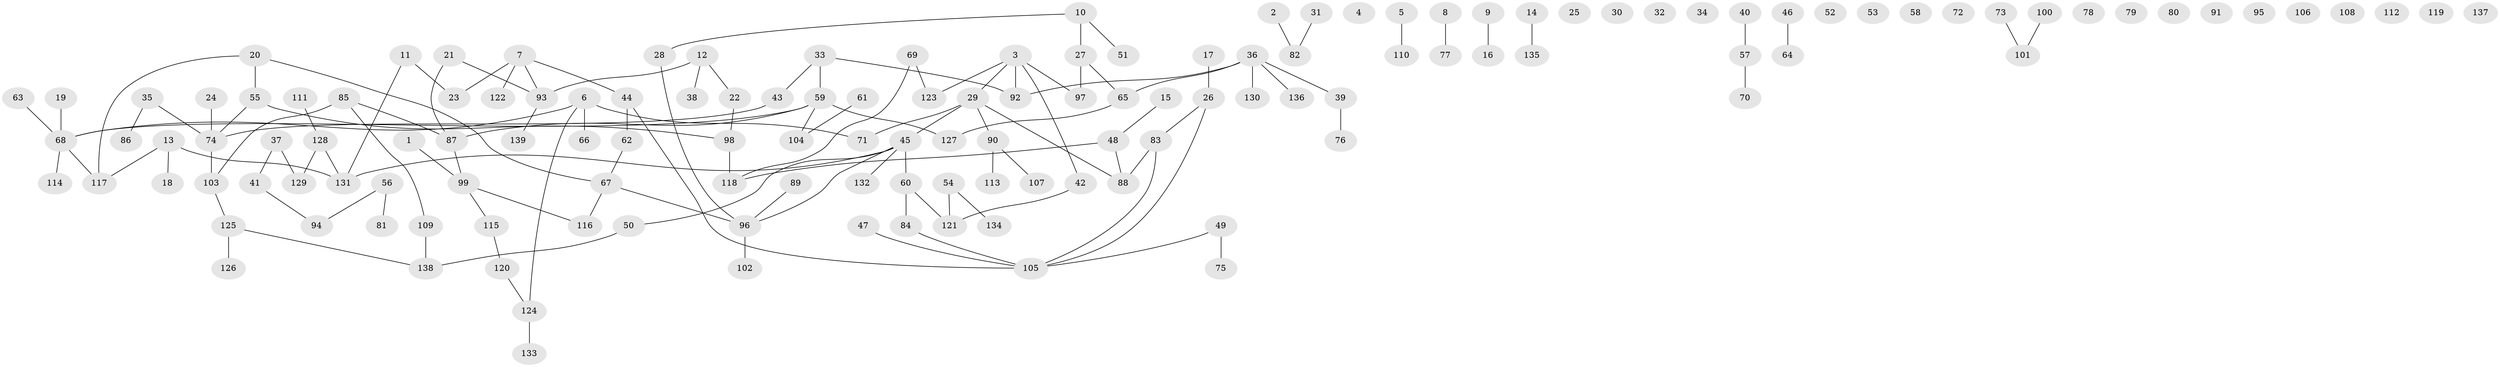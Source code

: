 // Generated by graph-tools (version 1.1) at 2025/25/03/09/25 03:25:21]
// undirected, 139 vertices, 132 edges
graph export_dot {
graph [start="1"]
  node [color=gray90,style=filled];
  1;
  2;
  3;
  4;
  5;
  6;
  7;
  8;
  9;
  10;
  11;
  12;
  13;
  14;
  15;
  16;
  17;
  18;
  19;
  20;
  21;
  22;
  23;
  24;
  25;
  26;
  27;
  28;
  29;
  30;
  31;
  32;
  33;
  34;
  35;
  36;
  37;
  38;
  39;
  40;
  41;
  42;
  43;
  44;
  45;
  46;
  47;
  48;
  49;
  50;
  51;
  52;
  53;
  54;
  55;
  56;
  57;
  58;
  59;
  60;
  61;
  62;
  63;
  64;
  65;
  66;
  67;
  68;
  69;
  70;
  71;
  72;
  73;
  74;
  75;
  76;
  77;
  78;
  79;
  80;
  81;
  82;
  83;
  84;
  85;
  86;
  87;
  88;
  89;
  90;
  91;
  92;
  93;
  94;
  95;
  96;
  97;
  98;
  99;
  100;
  101;
  102;
  103;
  104;
  105;
  106;
  107;
  108;
  109;
  110;
  111;
  112;
  113;
  114;
  115;
  116;
  117;
  118;
  119;
  120;
  121;
  122;
  123;
  124;
  125;
  126;
  127;
  128;
  129;
  130;
  131;
  132;
  133;
  134;
  135;
  136;
  137;
  138;
  139;
  1 -- 99;
  2 -- 82;
  3 -- 29;
  3 -- 42;
  3 -- 92;
  3 -- 97;
  3 -- 123;
  5 -- 110;
  6 -- 66;
  6 -- 68;
  6 -- 71;
  6 -- 124;
  7 -- 23;
  7 -- 44;
  7 -- 93;
  7 -- 122;
  8 -- 77;
  9 -- 16;
  10 -- 27;
  10 -- 28;
  10 -- 51;
  11 -- 23;
  11 -- 131;
  12 -- 22;
  12 -- 38;
  12 -- 93;
  13 -- 18;
  13 -- 117;
  13 -- 131;
  14 -- 135;
  15 -- 48;
  17 -- 26;
  19 -- 68;
  20 -- 55;
  20 -- 67;
  20 -- 117;
  21 -- 87;
  21 -- 93;
  22 -- 98;
  24 -- 74;
  26 -- 83;
  26 -- 105;
  27 -- 65;
  27 -- 97;
  28 -- 96;
  29 -- 45;
  29 -- 71;
  29 -- 88;
  29 -- 90;
  31 -- 82;
  33 -- 43;
  33 -- 59;
  33 -- 92;
  35 -- 74;
  35 -- 86;
  36 -- 39;
  36 -- 65;
  36 -- 92;
  36 -- 130;
  36 -- 136;
  37 -- 41;
  37 -- 129;
  39 -- 76;
  40 -- 57;
  41 -- 94;
  42 -- 121;
  43 -- 74;
  44 -- 62;
  44 -- 105;
  45 -- 50;
  45 -- 60;
  45 -- 96;
  45 -- 131;
  45 -- 132;
  46 -- 64;
  47 -- 105;
  48 -- 88;
  48 -- 118;
  49 -- 75;
  49 -- 105;
  50 -- 138;
  54 -- 121;
  54 -- 134;
  55 -- 74;
  55 -- 98;
  56 -- 81;
  56 -- 94;
  57 -- 70;
  59 -- 68;
  59 -- 87;
  59 -- 104;
  59 -- 127;
  60 -- 84;
  60 -- 121;
  61 -- 104;
  62 -- 67;
  63 -- 68;
  65 -- 127;
  67 -- 96;
  67 -- 116;
  68 -- 114;
  68 -- 117;
  69 -- 118;
  69 -- 123;
  73 -- 101;
  74 -- 103;
  83 -- 88;
  83 -- 105;
  84 -- 105;
  85 -- 87;
  85 -- 103;
  85 -- 109;
  87 -- 99;
  89 -- 96;
  90 -- 107;
  90 -- 113;
  93 -- 139;
  96 -- 102;
  98 -- 118;
  99 -- 115;
  99 -- 116;
  100 -- 101;
  103 -- 125;
  109 -- 138;
  111 -- 128;
  115 -- 120;
  120 -- 124;
  124 -- 133;
  125 -- 126;
  125 -- 138;
  128 -- 129;
  128 -- 131;
}
